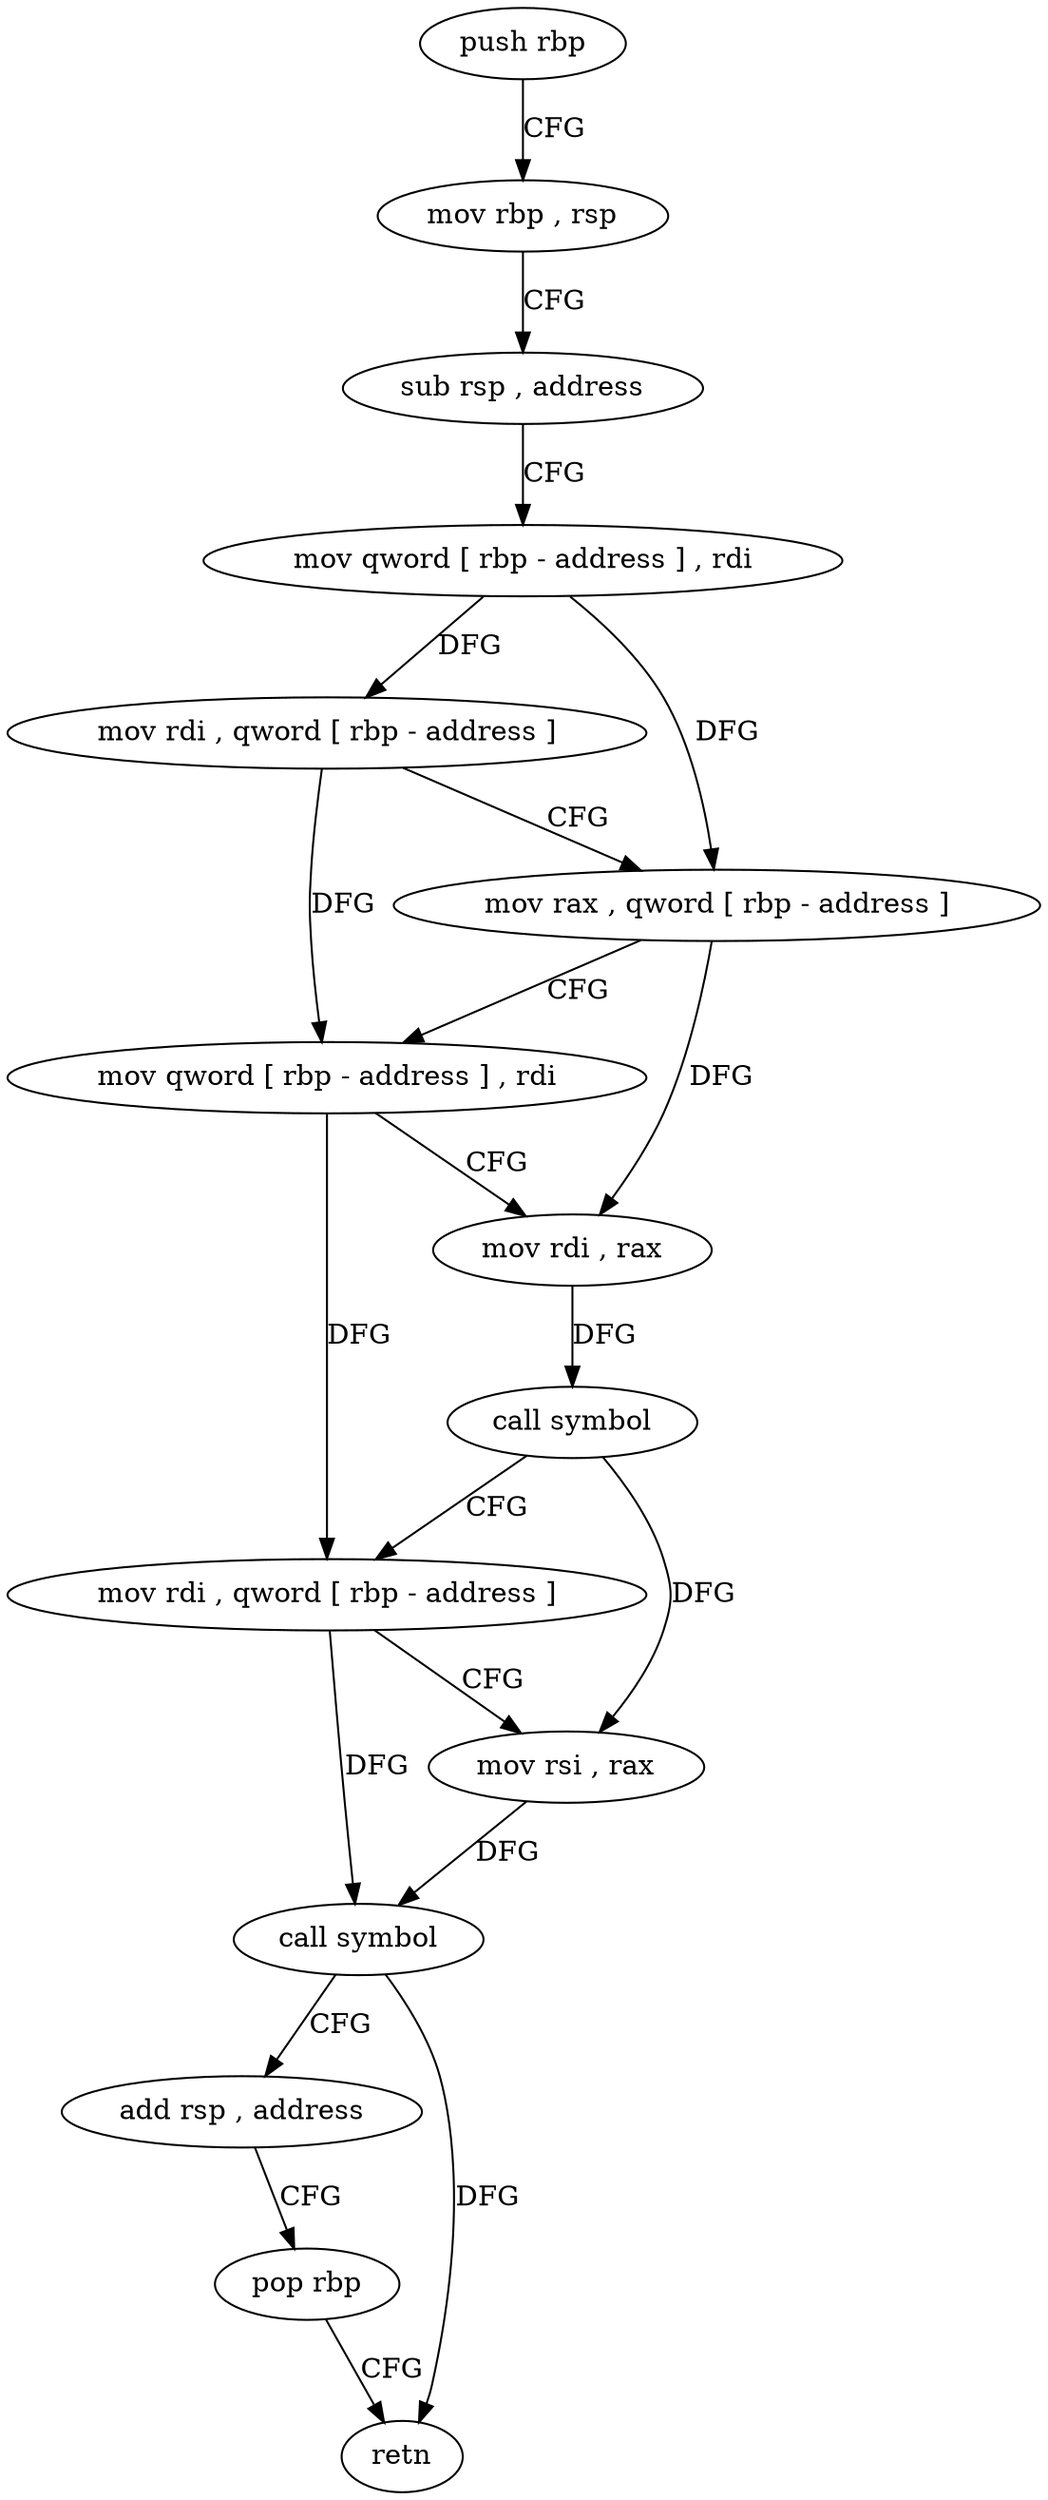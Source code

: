 digraph "func" {
"4230384" [label = "push rbp" ]
"4230385" [label = "mov rbp , rsp" ]
"4230388" [label = "sub rsp , address" ]
"4230392" [label = "mov qword [ rbp - address ] , rdi" ]
"4230396" [label = "mov rdi , qword [ rbp - address ]" ]
"4230400" [label = "mov rax , qword [ rbp - address ]" ]
"4230404" [label = "mov qword [ rbp - address ] , rdi" ]
"4230408" [label = "mov rdi , rax" ]
"4230411" [label = "call symbol" ]
"4230416" [label = "mov rdi , qword [ rbp - address ]" ]
"4230420" [label = "mov rsi , rax" ]
"4230423" [label = "call symbol" ]
"4230428" [label = "add rsp , address" ]
"4230432" [label = "pop rbp" ]
"4230433" [label = "retn" ]
"4230384" -> "4230385" [ label = "CFG" ]
"4230385" -> "4230388" [ label = "CFG" ]
"4230388" -> "4230392" [ label = "CFG" ]
"4230392" -> "4230396" [ label = "DFG" ]
"4230392" -> "4230400" [ label = "DFG" ]
"4230396" -> "4230400" [ label = "CFG" ]
"4230396" -> "4230404" [ label = "DFG" ]
"4230400" -> "4230404" [ label = "CFG" ]
"4230400" -> "4230408" [ label = "DFG" ]
"4230404" -> "4230408" [ label = "CFG" ]
"4230404" -> "4230416" [ label = "DFG" ]
"4230408" -> "4230411" [ label = "DFG" ]
"4230411" -> "4230416" [ label = "CFG" ]
"4230411" -> "4230420" [ label = "DFG" ]
"4230416" -> "4230420" [ label = "CFG" ]
"4230416" -> "4230423" [ label = "DFG" ]
"4230420" -> "4230423" [ label = "DFG" ]
"4230423" -> "4230428" [ label = "CFG" ]
"4230423" -> "4230433" [ label = "DFG" ]
"4230428" -> "4230432" [ label = "CFG" ]
"4230432" -> "4230433" [ label = "CFG" ]
}
